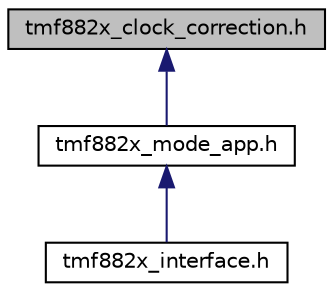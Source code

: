 digraph "tmf882x_clock_correction.h"
{
 // LATEX_PDF_SIZE
  edge [fontname="Helvetica",fontsize="10",labelfontname="Helvetica",labelfontsize="10"];
  node [fontname="Helvetica",fontsize="10",shape=record];
  Node1 [label="tmf882x_clock_correction.h",height=0.2,width=0.4,color="black", fillcolor="grey75", style="filled", fontcolor="black",tooltip=" "];
  Node1 -> Node2 [dir="back",color="midnightblue",fontsize="10",style="solid",fontname="Helvetica"];
  Node2 [label="tmf882x_mode_app.h",height=0.2,width=0.4,color="black", fillcolor="white", style="filled",URL="$tmf882x__mode__app_8h.html",tooltip="TMF882X Application mode interface."];
  Node2 -> Node3 [dir="back",color="midnightblue",fontsize="10",style="solid",fontname="Helvetica"];
  Node3 [label="tmf882x_interface.h",height=0.2,width=0.4,color="black", fillcolor="white", style="filled",URL="$tmf882x__interface_8h.html",tooltip="TMF882X Core Driver interface."];
}
